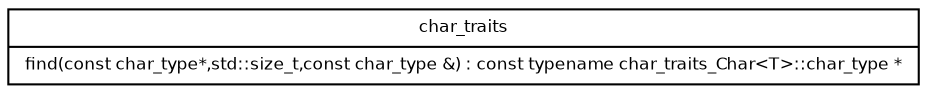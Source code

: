 digraph G {
        fontname = "Bitstream Vera Sans"
        fontsize = 8

        node [
                fontname = "Bitstream Vera Sans"
                fontsize = 8
                shape = "record"
        ]

        edge [
                fontname = "Bitstream Vera Sans"
                fontsize = 8
        ]

        Animal [
                label = "{char_traits| find(const char_type
*,std::size_t,const char_type &) : const typename char_traits_Char\<T\>::char_type *\l}"
        ]
}
